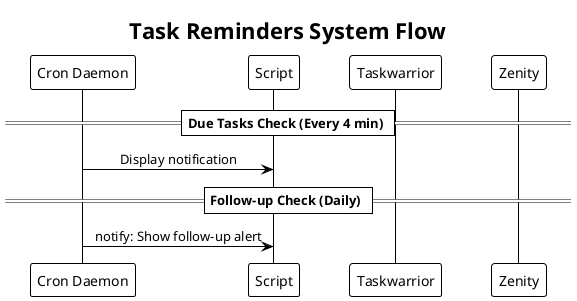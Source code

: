 @startuml
!theme plain
skinparam backgroundColor transparent
skinparam participantPadding 20
skinparam sequenceMessageAlign center

title Task Reminders System Flow

participant "Cron Daemon" as cron
participant "Script" as script
participant "Taskwarrior" as task
participant "Zenity" as notify

== Due Tasks Check (Every 4 min) ==
cron -> script: Display notification

== Follow-up Check (Daily) ==
cron -> script: notify: Show follow-up alert
@enduml
